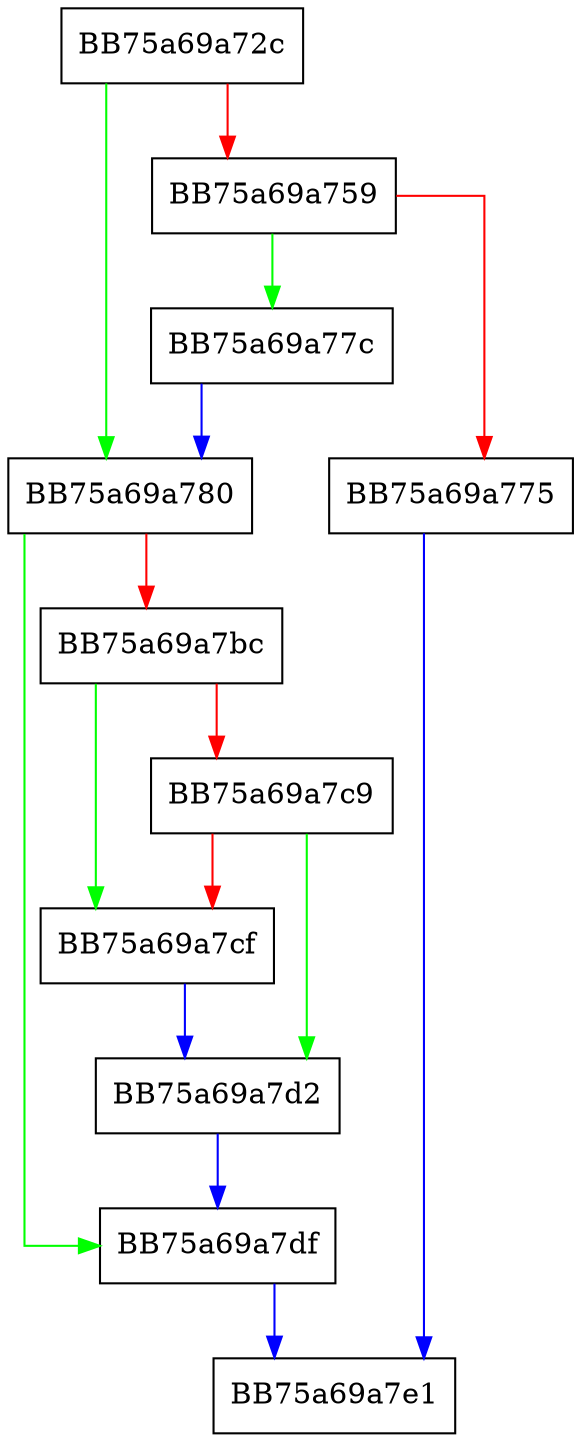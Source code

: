 digraph TestPassword {
  node [shape="box"];
  graph [splines=ortho];
  BB75a69a72c -> BB75a69a780 [color="green"];
  BB75a69a72c -> BB75a69a759 [color="red"];
  BB75a69a759 -> BB75a69a77c [color="green"];
  BB75a69a759 -> BB75a69a775 [color="red"];
  BB75a69a775 -> BB75a69a7e1 [color="blue"];
  BB75a69a77c -> BB75a69a780 [color="blue"];
  BB75a69a780 -> BB75a69a7df [color="green"];
  BB75a69a780 -> BB75a69a7bc [color="red"];
  BB75a69a7bc -> BB75a69a7cf [color="green"];
  BB75a69a7bc -> BB75a69a7c9 [color="red"];
  BB75a69a7c9 -> BB75a69a7d2 [color="green"];
  BB75a69a7c9 -> BB75a69a7cf [color="red"];
  BB75a69a7cf -> BB75a69a7d2 [color="blue"];
  BB75a69a7d2 -> BB75a69a7df [color="blue"];
  BB75a69a7df -> BB75a69a7e1 [color="blue"];
}